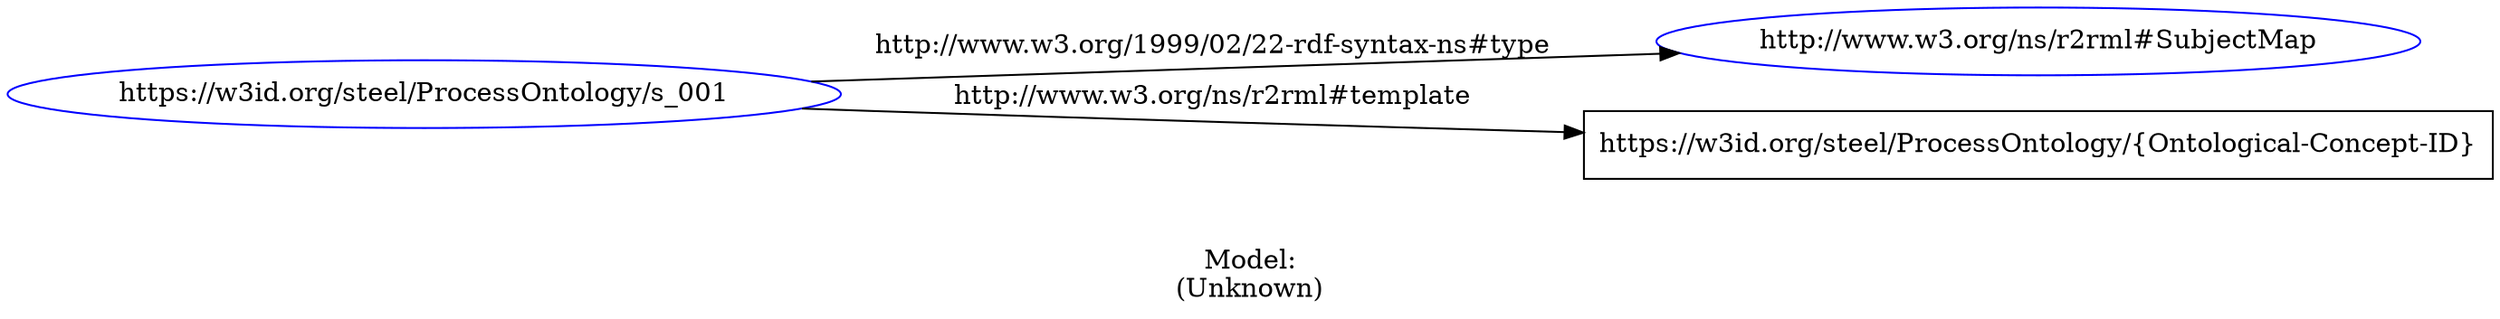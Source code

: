 digraph {
	rankdir = LR;
	charset="utf-8";

	"Rhttps://w3id.org/steel/ProcessOntology/s_001" -> "Rhttp://www.w3.org/ns/r2rml#SubjectMap" [ label="http://www.w3.org/1999/02/22-rdf-syntax-ns#type" ];
	"Rhttps://w3id.org/steel/ProcessOntology/s_001" -> "Lhttps://w3id.org/steel/ProcessOntology/\{Ontological-Concept-ID\}" [ label="http://www.w3.org/ns/r2rml#template" ];

	// Resources
	"Rhttps://w3id.org/steel/ProcessOntology/s_001" [ label="https://w3id.org/steel/ProcessOntology/s_001", shape = ellipse, color = blue ];
	"Rhttp://www.w3.org/ns/r2rml#SubjectMap" [ label="http://www.w3.org/ns/r2rml#SubjectMap", shape = ellipse, color = blue ];

	// Anonymous nodes

	// Literals
	"Lhttps://w3id.org/steel/ProcessOntology/\{Ontological-Concept-ID\}" [ label="https://w3id.org/steel/ProcessOntology/\{Ontological-Concept-ID\}", shape = record ];

	label="\n\nModel:\n(Unknown)";
}
